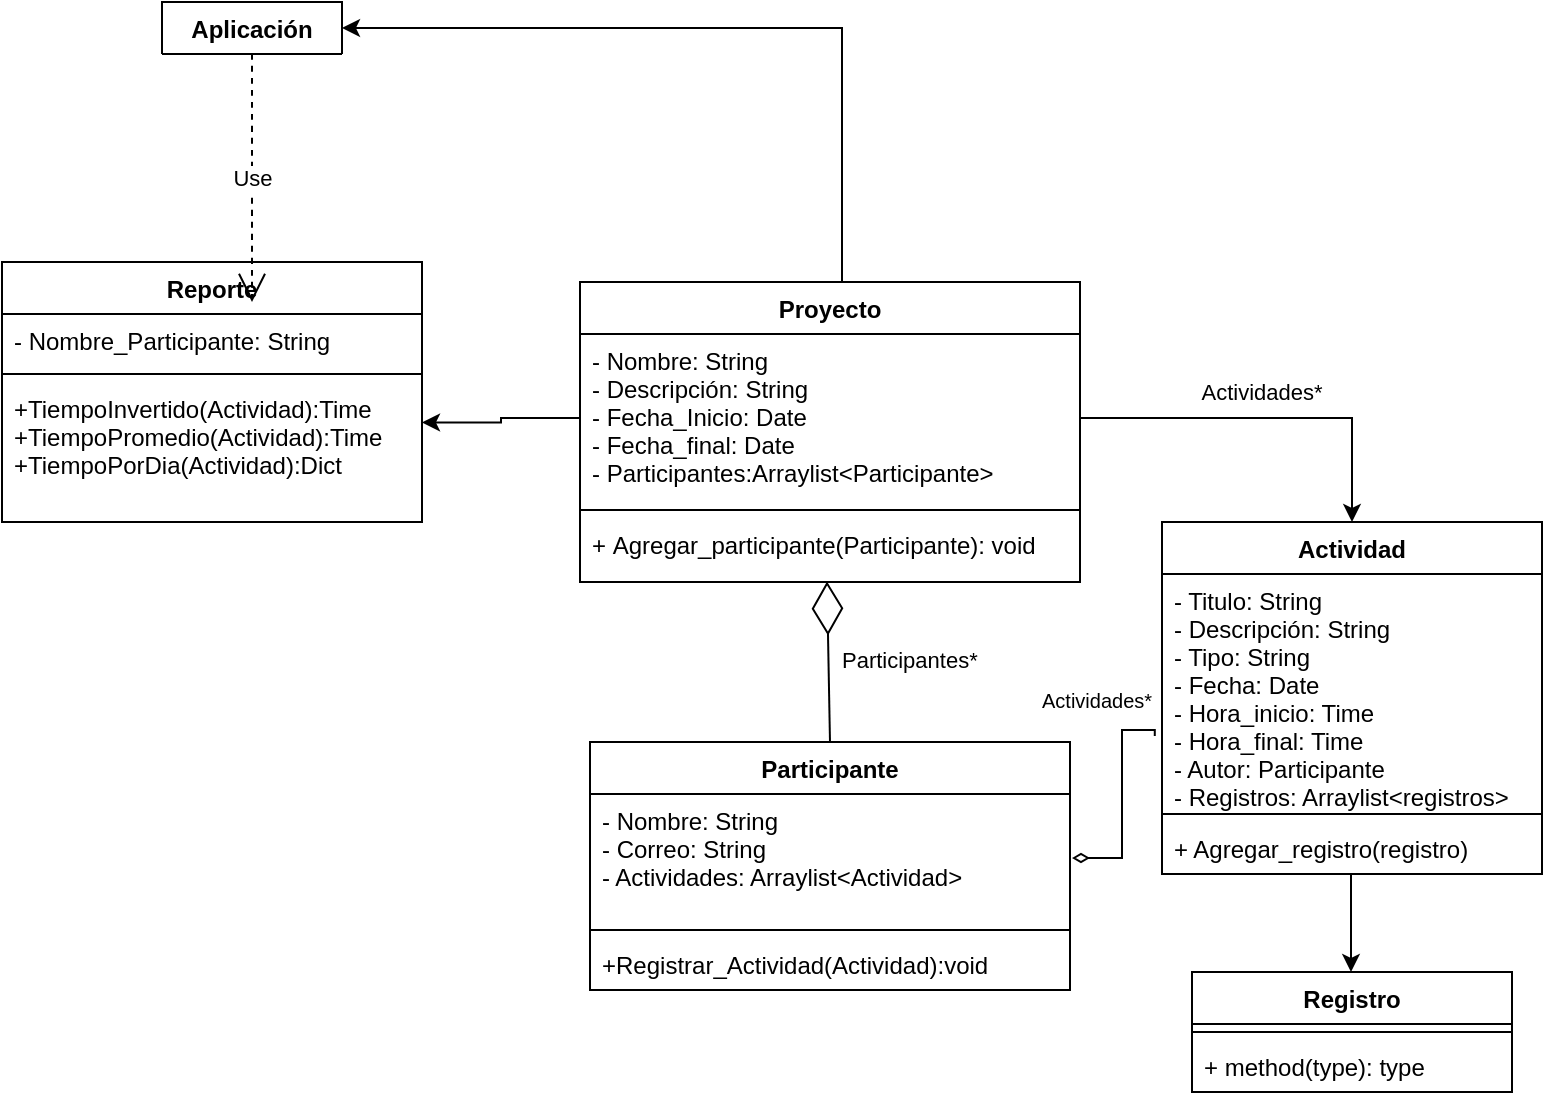 <mxfile version="16.6.4" type="github">
  <diagram id="incmQxMKSfGl5wKCG0BV" name="Page-1">
    <mxGraphModel dx="1038" dy="571" grid="1" gridSize="10" guides="1" tooltips="1" connect="1" arrows="1" fold="1" page="1" pageScale="1" pageWidth="827" pageHeight="1169" math="0" shadow="0">
      <root>
        <mxCell id="0" />
        <mxCell id="1" parent="0" />
        <mxCell id="XddrjZvcEHtdNuk61_eD-15" value="Actividad" style="swimlane;fontStyle=1;align=center;verticalAlign=top;childLayout=stackLayout;horizontal=1;startSize=26;horizontalStack=0;resizeParent=1;resizeParentMax=0;resizeLast=0;collapsible=1;marginBottom=0;" parent="1" vertex="1">
          <mxGeometry x="600" y="360" width="190" height="176" as="geometry" />
        </mxCell>
        <mxCell id="XddrjZvcEHtdNuk61_eD-16" value="- Titulo: String &#xa;- Descripción: String&#xa;- Tipo: String&#xa;- Fecha: Date&#xa;- Hora_inicio: Time&#xa;- Hora_final: Time&#xa;- Autor: Participante&#xa;- Registros: Arraylist&lt;registros&gt;" style="text;strokeColor=none;fillColor=none;align=left;verticalAlign=top;spacingLeft=4;spacingRight=4;overflow=hidden;rotatable=0;points=[[0,0.5],[1,0.5]];portConstraint=eastwest;" parent="XddrjZvcEHtdNuk61_eD-15" vertex="1">
          <mxGeometry y="26" width="190" height="116" as="geometry" />
        </mxCell>
        <mxCell id="XddrjZvcEHtdNuk61_eD-17" value="" style="line;strokeWidth=1;fillColor=none;align=left;verticalAlign=middle;spacingTop=-1;spacingLeft=3;spacingRight=3;rotatable=0;labelPosition=right;points=[];portConstraint=eastwest;" parent="XddrjZvcEHtdNuk61_eD-15" vertex="1">
          <mxGeometry y="142" width="190" height="8" as="geometry" />
        </mxCell>
        <mxCell id="XddrjZvcEHtdNuk61_eD-18" value="+ Agregar_registro(registro)" style="text;strokeColor=none;fillColor=none;align=left;verticalAlign=top;spacingLeft=4;spacingRight=4;overflow=hidden;rotatable=0;points=[[0,0.5],[1,0.5]];portConstraint=eastwest;" parent="XddrjZvcEHtdNuk61_eD-15" vertex="1">
          <mxGeometry y="150" width="190" height="26" as="geometry" />
        </mxCell>
        <mxCell id="XddrjZvcEHtdNuk61_eD-19" value="Reporte" style="swimlane;fontStyle=1;align=center;verticalAlign=top;childLayout=stackLayout;horizontal=1;startSize=26;horizontalStack=0;resizeParent=1;resizeParentMax=0;resizeLast=0;collapsible=1;marginBottom=0;" parent="1" vertex="1">
          <mxGeometry x="20" y="230" width="210" height="130" as="geometry" />
        </mxCell>
        <mxCell id="XddrjZvcEHtdNuk61_eD-20" value="- Nombre_Participante: String" style="text;strokeColor=none;fillColor=none;align=left;verticalAlign=top;spacingLeft=4;spacingRight=4;overflow=hidden;rotatable=0;points=[[0,0.5],[1,0.5]];portConstraint=eastwest;" parent="XddrjZvcEHtdNuk61_eD-19" vertex="1">
          <mxGeometry y="26" width="210" height="26" as="geometry" />
        </mxCell>
        <mxCell id="XddrjZvcEHtdNuk61_eD-21" value="" style="line;strokeWidth=1;fillColor=none;align=left;verticalAlign=middle;spacingTop=-1;spacingLeft=3;spacingRight=3;rotatable=0;labelPosition=right;points=[];portConstraint=eastwest;" parent="XddrjZvcEHtdNuk61_eD-19" vertex="1">
          <mxGeometry y="52" width="210" height="8" as="geometry" />
        </mxCell>
        <mxCell id="XddrjZvcEHtdNuk61_eD-22" value="+TiempoInvertido(Actividad):Time&#xa;+TiempoPromedio(Actividad):Time&#xa;+TiempoPorDia(Actividad):Dict" style="text;strokeColor=none;fillColor=none;align=left;verticalAlign=top;spacingLeft=4;spacingRight=4;overflow=hidden;rotatable=0;points=[[0,0.5],[1,0.5]];portConstraint=eastwest;" parent="XddrjZvcEHtdNuk61_eD-19" vertex="1">
          <mxGeometry y="60" width="210" height="70" as="geometry" />
        </mxCell>
        <mxCell id="XddrjZvcEHtdNuk61_eD-23" value="Registro" style="swimlane;fontStyle=1;align=center;verticalAlign=top;childLayout=stackLayout;horizontal=1;startSize=26;horizontalStack=0;resizeParent=1;resizeParentMax=0;resizeLast=0;collapsible=1;marginBottom=0;" parent="1" vertex="1">
          <mxGeometry x="615" y="585" width="160" height="60" as="geometry">
            <mxRectangle x="615" y="560" width="80" height="26" as="alternateBounds" />
          </mxGeometry>
        </mxCell>
        <mxCell id="XddrjZvcEHtdNuk61_eD-25" value="" style="line;strokeWidth=1;fillColor=none;align=left;verticalAlign=middle;spacingTop=-1;spacingLeft=3;spacingRight=3;rotatable=0;labelPosition=right;points=[];portConstraint=eastwest;" parent="XddrjZvcEHtdNuk61_eD-23" vertex="1">
          <mxGeometry y="26" width="160" height="8" as="geometry" />
        </mxCell>
        <mxCell id="XddrjZvcEHtdNuk61_eD-26" value="+ method(type): type" style="text;strokeColor=none;fillColor=none;align=left;verticalAlign=top;spacingLeft=4;spacingRight=4;overflow=hidden;rotatable=0;points=[[0,0.5],[1,0.5]];portConstraint=eastwest;" parent="XddrjZvcEHtdNuk61_eD-23" vertex="1">
          <mxGeometry y="34" width="160" height="26" as="geometry" />
        </mxCell>
        <mxCell id="ZXk9ccuYGaarNcg2VIB--41" style="edgeStyle=orthogonalEdgeStyle;rounded=0;orthogonalLoop=1;jettySize=auto;html=1;entryX=1;entryY=0.5;entryDx=0;entryDy=0;" edge="1" parent="1" source="ZXk9ccuYGaarNcg2VIB--42" target="ZXk9ccuYGaarNcg2VIB--51">
          <mxGeometry relative="1" as="geometry">
            <Array as="points">
              <mxPoint x="440" y="113" />
            </Array>
          </mxGeometry>
        </mxCell>
        <mxCell id="ZXk9ccuYGaarNcg2VIB--42" value="Proyecto" style="swimlane;fontStyle=1;align=center;verticalAlign=top;childLayout=stackLayout;horizontal=1;startSize=26;horizontalStack=0;resizeParent=1;resizeParentMax=0;resizeLast=0;collapsible=1;marginBottom=0;" vertex="1" parent="1">
          <mxGeometry x="309" y="240" width="250" height="150" as="geometry">
            <mxRectangle x="289" y="220" width="80" height="26" as="alternateBounds" />
          </mxGeometry>
        </mxCell>
        <mxCell id="ZXk9ccuYGaarNcg2VIB--43" value="- Nombre: String&#xa;- Descripción: String&#xa;- Fecha_Inicio: Date&#xa;- Fecha_final: Date &#xa;- Participantes:Arraylist&lt;Participante&gt;" style="text;strokeColor=none;fillColor=none;align=left;verticalAlign=top;spacingLeft=4;spacingRight=4;overflow=hidden;rotatable=0;points=[[0,0.5],[1,0.5]];portConstraint=eastwest;" vertex="1" parent="ZXk9ccuYGaarNcg2VIB--42">
          <mxGeometry y="26" width="250" height="84" as="geometry" />
        </mxCell>
        <mxCell id="ZXk9ccuYGaarNcg2VIB--44" value="" style="line;strokeWidth=1;fillColor=none;align=left;verticalAlign=middle;spacingTop=-1;spacingLeft=3;spacingRight=3;rotatable=0;labelPosition=right;points=[];portConstraint=eastwest;" vertex="1" parent="ZXk9ccuYGaarNcg2VIB--42">
          <mxGeometry y="110" width="250" height="8" as="geometry" />
        </mxCell>
        <mxCell id="ZXk9ccuYGaarNcg2VIB--45" value="+ Agregar_participante(Participante): void" style="text;strokeColor=none;fillColor=none;align=left;verticalAlign=top;spacingLeft=4;spacingRight=4;overflow=hidden;rotatable=0;points=[[0,0.5],[1,0.5]];portConstraint=eastwest;" vertex="1" parent="ZXk9ccuYGaarNcg2VIB--42">
          <mxGeometry y="118" width="250" height="32" as="geometry" />
        </mxCell>
        <mxCell id="ZXk9ccuYGaarNcg2VIB--46" value="Participante" style="swimlane;fontStyle=1;align=center;verticalAlign=top;childLayout=stackLayout;horizontal=1;startSize=26;horizontalStack=0;resizeParent=1;resizeParentMax=0;resizeLast=0;collapsible=1;marginBottom=0;" vertex="1" parent="1">
          <mxGeometry x="314" y="470" width="240" height="124" as="geometry">
            <mxRectangle x="289" y="450" width="100" height="26" as="alternateBounds" />
          </mxGeometry>
        </mxCell>
        <mxCell id="ZXk9ccuYGaarNcg2VIB--47" value="-  Nombre: String&#xa;- Correo: String&#xa;- Actividades: Arraylist&lt;Actividad&gt;" style="text;strokeColor=none;fillColor=none;align=left;verticalAlign=top;spacingLeft=4;spacingRight=4;overflow=hidden;rotatable=0;points=[[0,0.5],[1,0.5]];portConstraint=eastwest;" vertex="1" parent="ZXk9ccuYGaarNcg2VIB--46">
          <mxGeometry y="26" width="240" height="64" as="geometry" />
        </mxCell>
        <mxCell id="ZXk9ccuYGaarNcg2VIB--48" value="" style="line;strokeWidth=1;fillColor=none;align=left;verticalAlign=middle;spacingTop=-1;spacingLeft=3;spacingRight=3;rotatable=0;labelPosition=right;points=[];portConstraint=eastwest;" vertex="1" parent="ZXk9ccuYGaarNcg2VIB--46">
          <mxGeometry y="90" width="240" height="8" as="geometry" />
        </mxCell>
        <mxCell id="ZXk9ccuYGaarNcg2VIB--49" value="+Registrar_Actividad(Actividad):void" style="text;strokeColor=none;fillColor=none;align=left;verticalAlign=top;spacingLeft=4;spacingRight=4;overflow=hidden;rotatable=0;points=[[0,0.5],[1,0.5]];portConstraint=eastwest;" vertex="1" parent="ZXk9ccuYGaarNcg2VIB--46">
          <mxGeometry y="98" width="240" height="26" as="geometry" />
        </mxCell>
        <mxCell id="ZXk9ccuYGaarNcg2VIB--50" style="edgeStyle=orthogonalEdgeStyle;rounded=0;orthogonalLoop=1;jettySize=auto;html=1;entryX=0.5;entryY=0;entryDx=0;entryDy=0;" edge="1" parent="1">
          <mxGeometry relative="1" as="geometry">
            <mxPoint x="694.5" y="536" as="sourcePoint" />
            <mxPoint x="694.5" y="585" as="targetPoint" />
          </mxGeometry>
        </mxCell>
        <mxCell id="ZXk9ccuYGaarNcg2VIB--51" value="Aplicación" style="swimlane;fontStyle=1;align=center;verticalAlign=top;childLayout=stackLayout;horizontal=1;startSize=26;horizontalStack=0;resizeParent=1;resizeParentMax=0;resizeLast=0;collapsible=1;marginBottom=0;" vertex="1" collapsed="1" parent="1">
          <mxGeometry x="100" y="100" width="90" height="26" as="geometry">
            <mxRectangle x="50" y="260" width="160" height="70" as="alternateBounds" />
          </mxGeometry>
        </mxCell>
        <mxCell id="ZXk9ccuYGaarNcg2VIB--52" value="" style="line;strokeWidth=1;fillColor=none;align=left;verticalAlign=middle;spacingTop=-1;spacingLeft=3;spacingRight=3;rotatable=0;labelPosition=right;points=[];portConstraint=eastwest;" vertex="1" parent="ZXk9ccuYGaarNcg2VIB--51">
          <mxGeometry y="26" width="160" height="44" as="geometry" />
        </mxCell>
        <mxCell id="ZXk9ccuYGaarNcg2VIB--53" value="" style="endArrow=diamondThin;endFill=0;endSize=24;html=1;curved=1;exitX=0.5;exitY=0;exitDx=0;exitDy=0;entryX=0.494;entryY=0.993;entryDx=0;entryDy=0;entryPerimeter=0;" edge="1" parent="1" source="ZXk9ccuYGaarNcg2VIB--46" target="ZXk9ccuYGaarNcg2VIB--45">
          <mxGeometry width="160" relative="1" as="geometry">
            <mxPoint x="270" y="610" as="sourcePoint" />
            <mxPoint x="420" y="390" as="targetPoint" />
          </mxGeometry>
        </mxCell>
        <mxCell id="ZXk9ccuYGaarNcg2VIB--54" value="Use" style="endArrow=open;endSize=12;dashed=1;html=1;curved=1;exitX=0.5;exitY=1;exitDx=0;exitDy=0;" edge="1" parent="1" source="ZXk9ccuYGaarNcg2VIB--51">
          <mxGeometry width="160" relative="1" as="geometry">
            <mxPoint x="340" y="350" as="sourcePoint" />
            <mxPoint x="145" y="250" as="targetPoint" />
          </mxGeometry>
        </mxCell>
        <mxCell id="ZXk9ccuYGaarNcg2VIB--55" style="edgeStyle=orthogonalEdgeStyle;rounded=0;orthogonalLoop=1;jettySize=auto;html=1;entryX=1;entryY=0.289;entryDx=0;entryDy=0;entryPerimeter=0;" edge="1" parent="1" source="ZXk9ccuYGaarNcg2VIB--43" target="XddrjZvcEHtdNuk61_eD-22">
          <mxGeometry relative="1" as="geometry">
            <mxPoint x="246.85" y="308.18" as="targetPoint" />
          </mxGeometry>
        </mxCell>
        <mxCell id="ZXk9ccuYGaarNcg2VIB--56" style="edgeStyle=orthogonalEdgeStyle;rounded=0;orthogonalLoop=1;jettySize=auto;html=1;entryX=0.5;entryY=0;entryDx=0;entryDy=0;" edge="1" parent="1" source="ZXk9ccuYGaarNcg2VIB--43" target="XddrjZvcEHtdNuk61_eD-15">
          <mxGeometry relative="1" as="geometry">
            <mxPoint x="715" y="380" as="targetPoint" />
          </mxGeometry>
        </mxCell>
        <mxCell id="ZXk9ccuYGaarNcg2VIB--57" style="edgeStyle=orthogonalEdgeStyle;rounded=0;orthogonalLoop=1;jettySize=auto;html=1;endArrow=diamondThin;endFill=0;strokeWidth=1;targetPerimeterSpacing=1;startArrow=none;exitX=-0.019;exitY=0.698;exitDx=0;exitDy=0;exitPerimeter=0;" edge="1" parent="1" target="ZXk9ccuYGaarNcg2VIB--47" source="XddrjZvcEHtdNuk61_eD-16">
          <mxGeometry relative="1" as="geometry">
            <mxPoint x="620" y="464" as="sourcePoint" />
            <Array as="points">
              <mxPoint x="596" y="464" />
              <mxPoint x="580" y="464" />
              <mxPoint x="580" y="528" />
            </Array>
          </mxGeometry>
        </mxCell>
        <mxCell id="ZXk9ccuYGaarNcg2VIB--58" value="Participantes*&#xa;" style="text;strokeColor=none;fillColor=none;align=left;verticalAlign=middle;spacingLeft=4;spacingRight=4;overflow=hidden;points=[[0,0.5],[1,0.5]];portConstraint=eastwest;rotatable=0;fontSize=11;" vertex="1" parent="1">
          <mxGeometry x="434" y="420" width="80" height="30" as="geometry" />
        </mxCell>
        <mxCell id="ZXk9ccuYGaarNcg2VIB--60" value="Actividades*" style="text;html=1;strokeColor=none;fillColor=none;align=center;verticalAlign=middle;whiteSpace=wrap;rounded=0;fontSize=11;" vertex="1" parent="1">
          <mxGeometry x="620" y="280" width="60" height="30" as="geometry" />
        </mxCell>
        <mxCell id="ZXk9ccuYGaarNcg2VIB--59" value="Actividades*&#xa;" style="text;strokeColor=none;fillColor=none;align=left;verticalAlign=middle;spacingLeft=4;spacingRight=4;overflow=hidden;points=[[0,0.5],[1,0.5]];portConstraint=eastwest;rotatable=0;fontSize=10;" vertex="1" parent="1">
          <mxGeometry x="534" y="442" width="66" height="12" as="geometry" />
        </mxCell>
      </root>
    </mxGraphModel>
  </diagram>
</mxfile>
